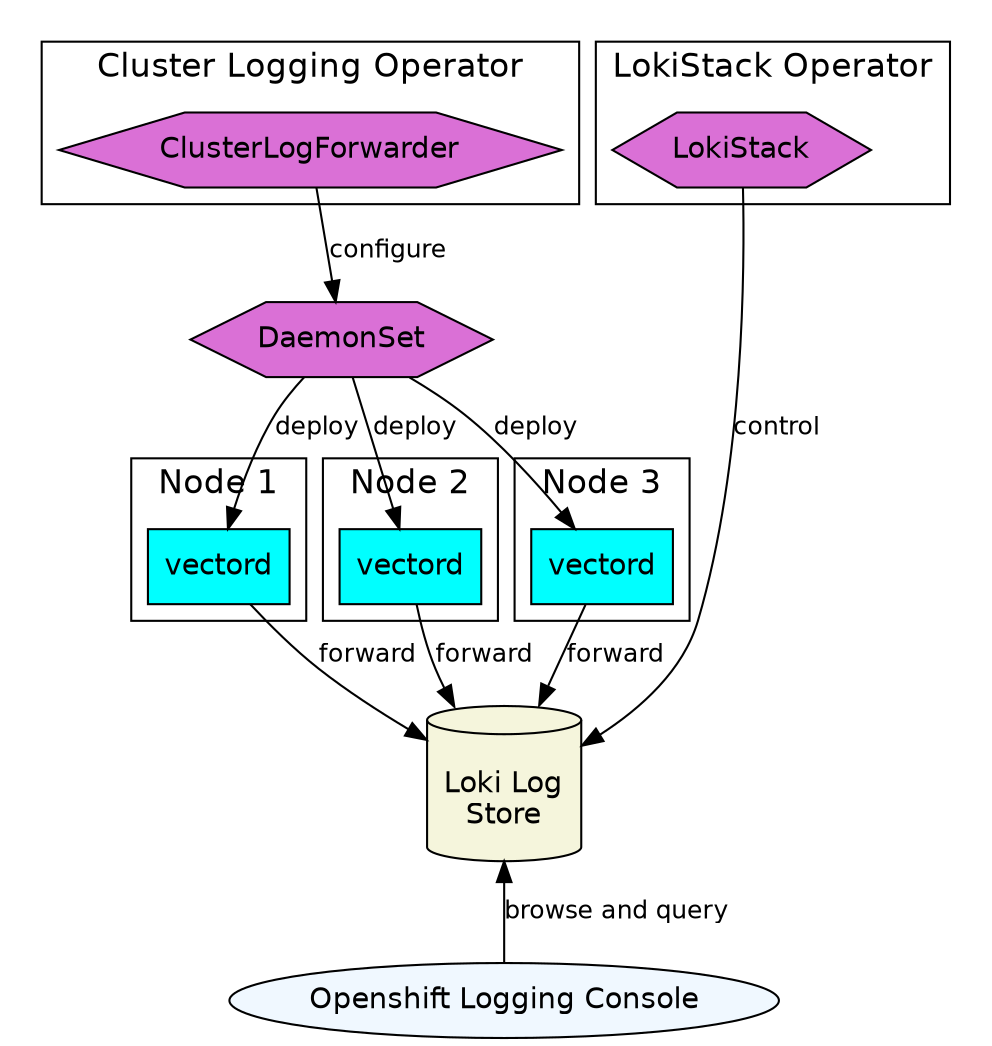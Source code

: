 // Note: prefix "cluster_" is part of the grapviz language, it indicates a boxed
// group of nodes. All other uses of "cluster" refer to an openshift cluster.
digraph {
	rankdir=TD

	graph [fontname="helvetica" fontsize=16]
	node [fontname="helvetica" fontsize=14 style=filled]
	edge [fontname="helvetica" fontsize=12]

	// APIs
	node [shape=hexagon fillcolor=orchid]
	clf[label=ClusterLogForwarder]
	ds[label=DaemonSet]
	lokistack[label=LokiStack]

	// Nodes
	node [shape=box fillcolor=cyan]
	subgraph cluster_n1 { label="Node 1" n1[label=vectord] }
	subgraph cluster_n2 { label="Node 2" n2[label=vectord] }
	subgraph cluster_n3 { label="Node 3" n3[label=vectord] }


	// Stores
	node [shape=cylinder fillcolor=beige]
	lokistore[label="\nLoki Log\nStore"]

	{ rank=max console[shape=oval label="Openshift Logging Console" fillcolor=aliceblue] }

	// Operators
	subgraph {		// Group operators at min rank
		rank=min
		cluster=true
		pencolor=none
		subgraph clo{
			pencolor=black
			label="Cluster Logging Operator"
			clf
		}
		subgraph lokiop {
			label="LokiStack Operator"
			pencolor=black
			lokistack
		}
        }
	lokistack -> { lokistore }[label=control]
	clf -> ds [label=configure]
	ds -> { n1 n2 n3 }[label=deploy]
	{ n1 n2 n3 } -> lokistore[label="forward"]

	console->lokistore[label="browse and query"]
}
